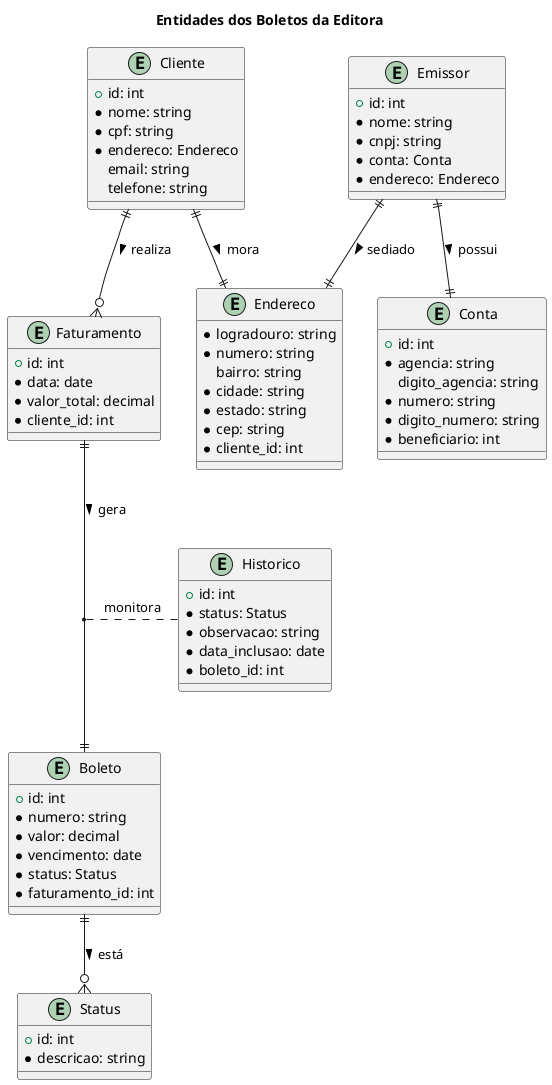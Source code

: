 @startuml Entidades
' Definição das entidades do sistema de boletos
title Entidades dos Boletos da Editora

entity Emissor {
    +id: int
    *nome: string
    *cnpj: string
    *conta: Conta
    *endereco: Endereco
}

entity Cliente {
    +id: int
    *nome: string
    *cpf: string
    *endereco: Endereco        
    email: string
    telefone: string
}

entity Faturamento {
    +id: int
    *data: date
    *valor_total: decimal
    *cliente_id: int
}

entity Boleto {
    +id: int
    *numero: string
    *valor: decimal
    *vencimento: date
    *status: Status
    *faturamento_id: int
}

entity Historico {
    +id: int
    *status: Status
    *observacao: string
    *data_inclusao: date
    *boleto_id: int
}

entity Endereco {
    *logradouro: string
    *numero: string
    bairro: string
    *cidade: string
    *estado: string
    *cep: string
    *cliente_id: int
}

entity Conta {
    +id: int
    *agencia: string
    digito_agencia: string
    *numero: string
    *digito_numero: string
    *beneficiario: int
}

entity Status {
    +id: int
    *descricao: string
}

Emissor ||--|| Conta : possui >
Emissor ||--|| Endereco : sediado >
Cliente ||--|| Endereco : mora >
Cliente ||--o{ Faturamento : realiza >
Faturamento ||--|| Boleto : gera >
Boleto ||--o{ Status : está >
'Historico||--o{ Status : está >
(Faturamento, Boleto) . Historico : monitora

@enduml
